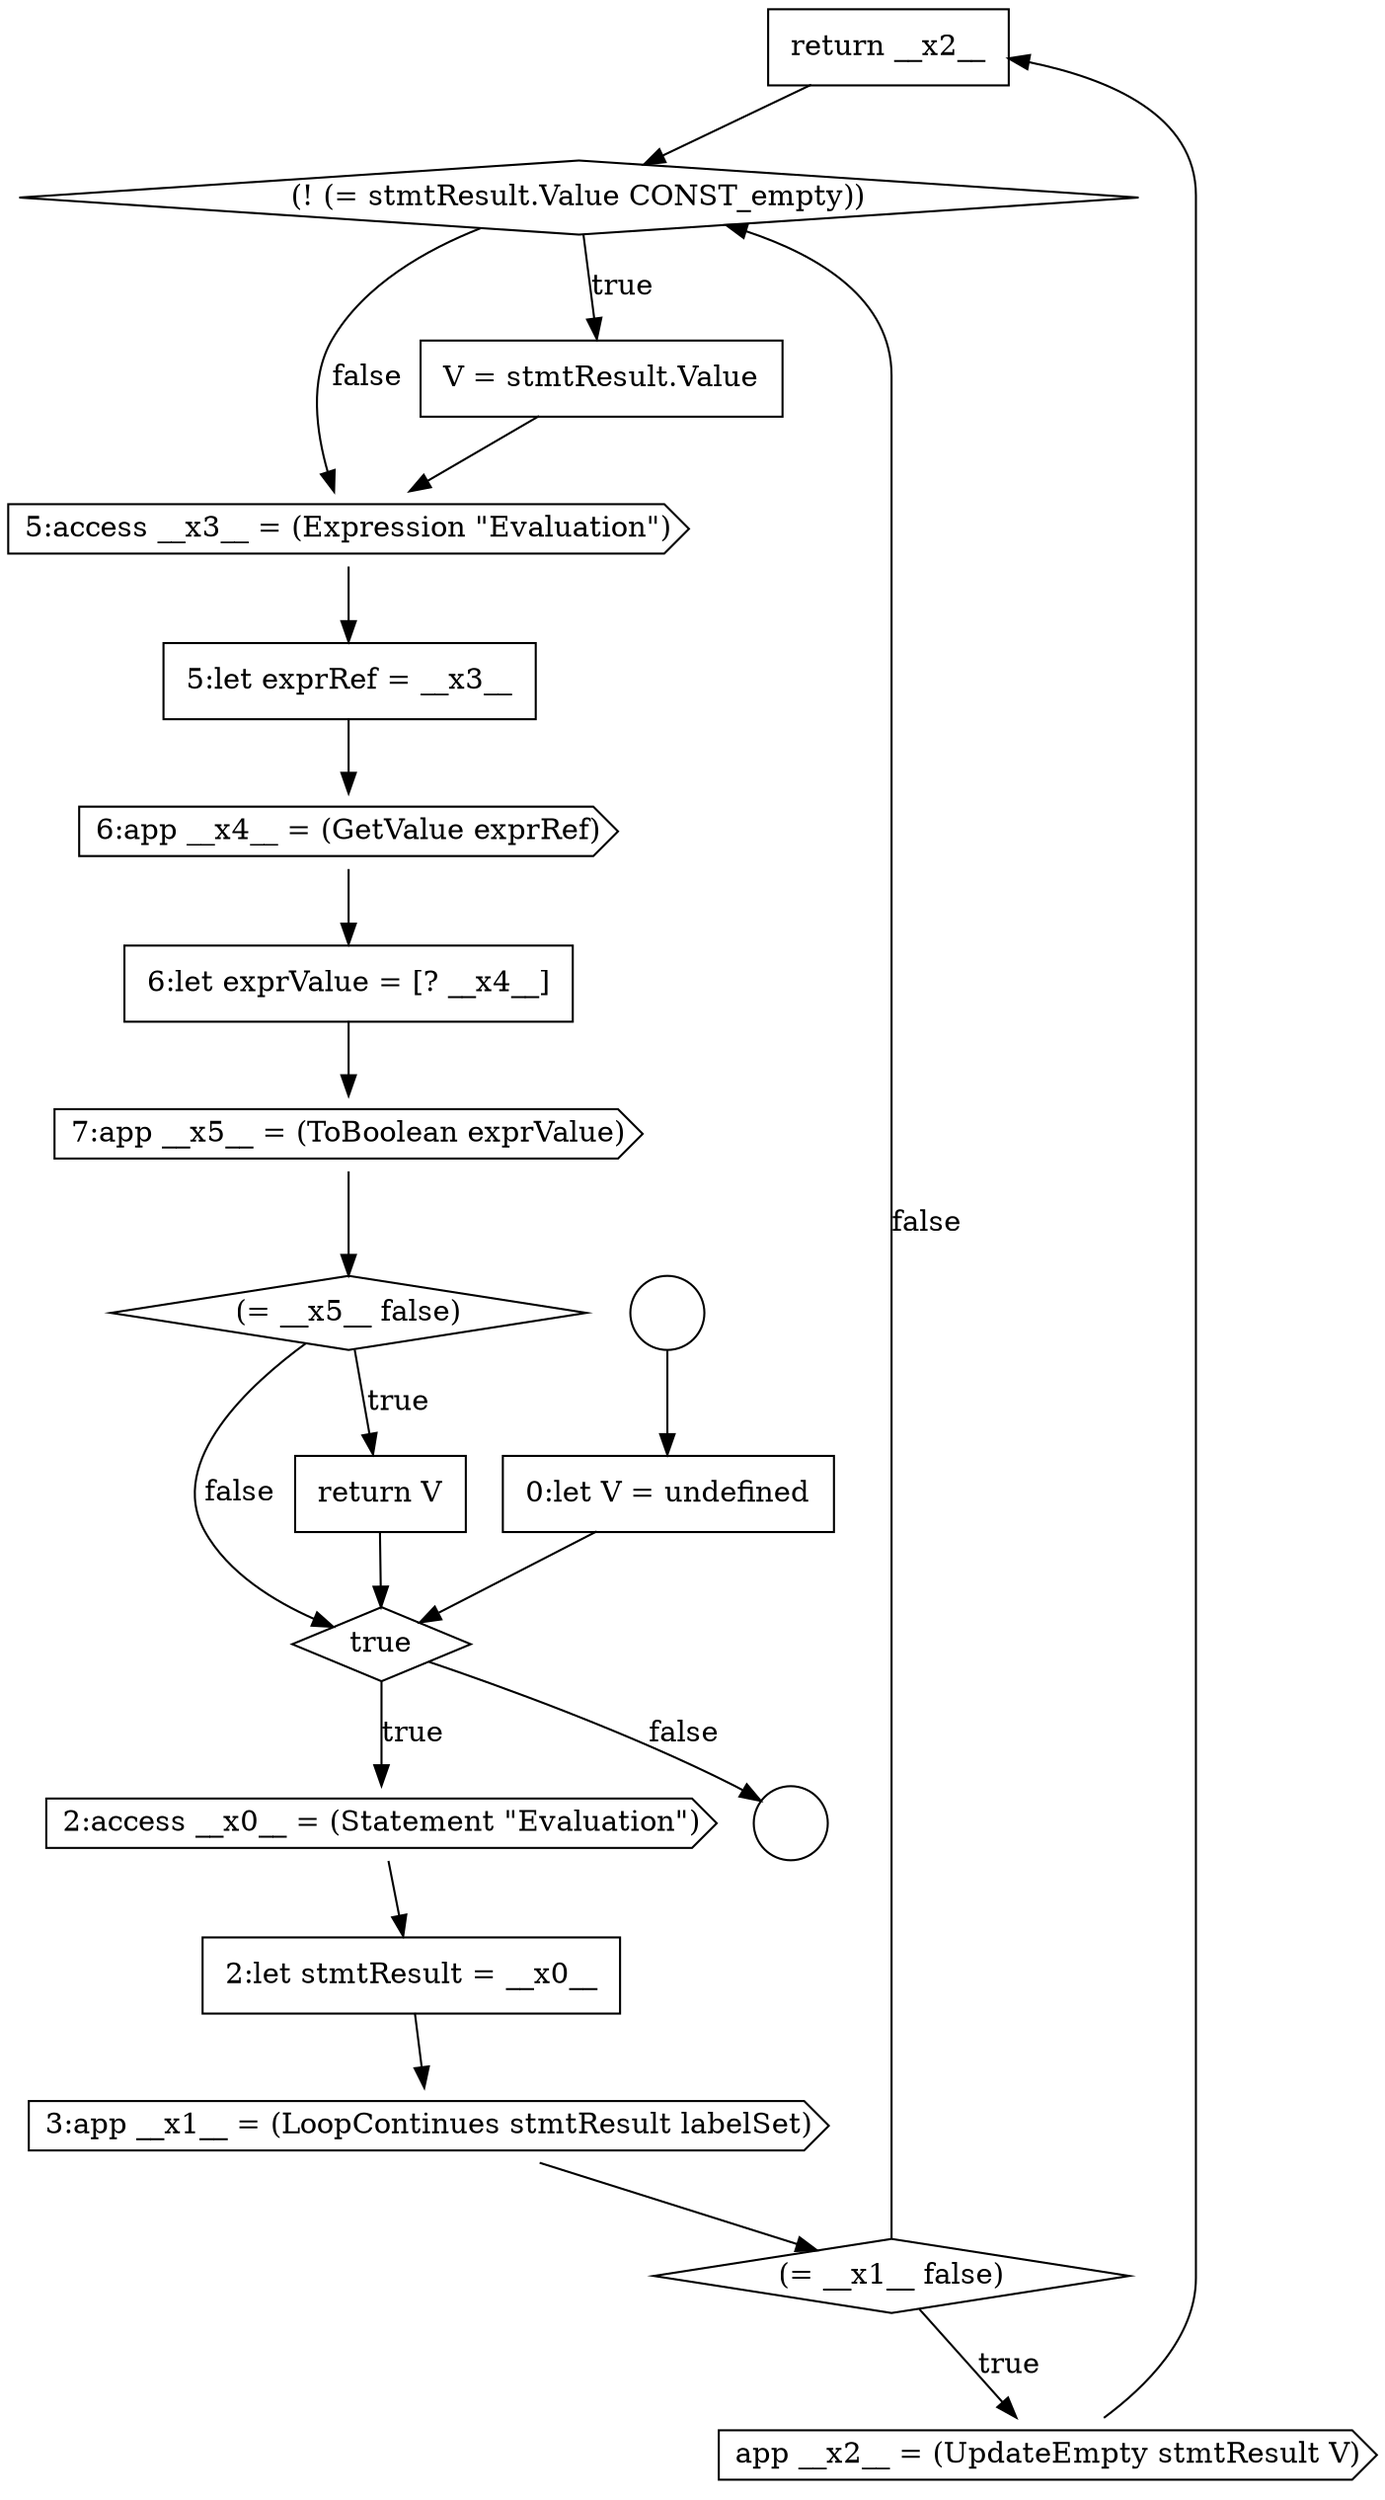 digraph {
  node6295 [shape=none, margin=0, label=<<font color="black">
    <table border="0" cellborder="1" cellspacing="0" cellpadding="10">
      <tr><td align="left">return __x2__</td></tr>
    </table>
  </font>> color="black" fillcolor="white" style=filled]
  node6291 [shape=none, margin=0, label=<<font color="black">
    <table border="0" cellborder="1" cellspacing="0" cellpadding="10">
      <tr><td align="left">2:let stmtResult = __x0__</td></tr>
    </table>
  </font>> color="black" fillcolor="white" style=filled]
  node6300 [shape=cds, label=<<font color="black">6:app __x4__ = (GetValue exprRef)</font>> color="black" fillcolor="white" style=filled]
  node6296 [shape=diamond, label=<<font color="black">(! (= stmtResult.Value CONST_empty))</font>> color="black" fillcolor="white" style=filled]
  node6302 [shape=cds, label=<<font color="black">7:app __x5__ = (ToBoolean exprValue)</font>> color="black" fillcolor="white" style=filled]
  node6289 [shape=diamond, label=<<font color="black">true</font>> color="black" fillcolor="white" style=filled]
  node6298 [shape=cds, label=<<font color="black">5:access __x3__ = (Expression &quot;Evaluation&quot;)</font>> color="black" fillcolor="white" style=filled]
  node6301 [shape=none, margin=0, label=<<font color="black">
    <table border="0" cellborder="1" cellspacing="0" cellpadding="10">
      <tr><td align="left">6:let exprValue = [? __x4__]</td></tr>
    </table>
  </font>> color="black" fillcolor="white" style=filled]
  node6286 [shape=circle label=" " color="black" fillcolor="white" style=filled]
  node6290 [shape=cds, label=<<font color="black">2:access __x0__ = (Statement &quot;Evaluation&quot;)</font>> color="black" fillcolor="white" style=filled]
  node6297 [shape=none, margin=0, label=<<font color="black">
    <table border="0" cellborder="1" cellspacing="0" cellpadding="10">
      <tr><td align="left">V = stmtResult.Value</td></tr>
    </table>
  </font>> color="black" fillcolor="white" style=filled]
  node6303 [shape=diamond, label=<<font color="black">(= __x5__ false)</font>> color="black" fillcolor="white" style=filled]
  node6292 [shape=cds, label=<<font color="black">3:app __x1__ = (LoopContinues stmtResult labelSet)</font>> color="black" fillcolor="white" style=filled]
  node6299 [shape=none, margin=0, label=<<font color="black">
    <table border="0" cellborder="1" cellspacing="0" cellpadding="10">
      <tr><td align="left">5:let exprRef = __x3__</td></tr>
    </table>
  </font>> color="black" fillcolor="white" style=filled]
  node6304 [shape=none, margin=0, label=<<font color="black">
    <table border="0" cellborder="1" cellspacing="0" cellpadding="10">
      <tr><td align="left">return V</td></tr>
    </table>
  </font>> color="black" fillcolor="white" style=filled]
  node6288 [shape=none, margin=0, label=<<font color="black">
    <table border="0" cellborder="1" cellspacing="0" cellpadding="10">
      <tr><td align="left">0:let V = undefined</td></tr>
    </table>
  </font>> color="black" fillcolor="white" style=filled]
  node6293 [shape=diamond, label=<<font color="black">(= __x1__ false)</font>> color="black" fillcolor="white" style=filled]
  node6294 [shape=cds, label=<<font color="black">app __x2__ = (UpdateEmpty stmtResult V)</font>> color="black" fillcolor="white" style=filled]
  node6287 [shape=circle label=" " color="black" fillcolor="white" style=filled]
  node6288 -> node6289 [ color="black"]
  node6286 -> node6288 [ color="black"]
  node6294 -> node6295 [ color="black"]
  node6290 -> node6291 [ color="black"]
  node6299 -> node6300 [ color="black"]
  node6296 -> node6297 [label=<<font color="black">true</font>> color="black"]
  node6296 -> node6298 [label=<<font color="black">false</font>> color="black"]
  node6301 -> node6302 [ color="black"]
  node6295 -> node6296 [ color="black"]
  node6289 -> node6290 [label=<<font color="black">true</font>> color="black"]
  node6289 -> node6287 [label=<<font color="black">false</font>> color="black"]
  node6292 -> node6293 [ color="black"]
  node6302 -> node6303 [ color="black"]
  node6300 -> node6301 [ color="black"]
  node6298 -> node6299 [ color="black"]
  node6291 -> node6292 [ color="black"]
  node6297 -> node6298 [ color="black"]
  node6304 -> node6289 [ color="black"]
  node6293 -> node6294 [label=<<font color="black">true</font>> color="black"]
  node6293 -> node6296 [label=<<font color="black">false</font>> color="black"]
  node6303 -> node6304 [label=<<font color="black">true</font>> color="black"]
  node6303 -> node6289 [label=<<font color="black">false</font>> color="black"]
}
